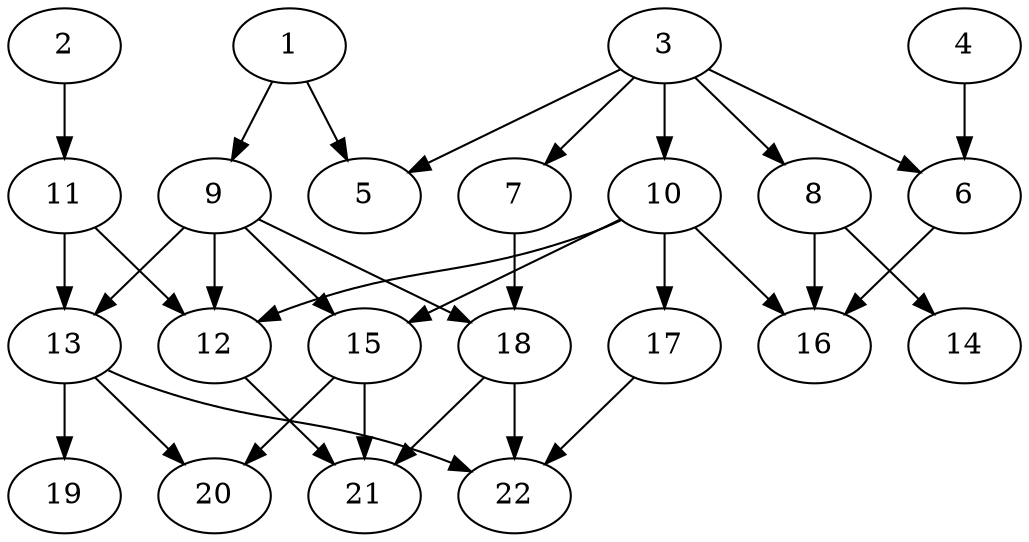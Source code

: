 // DAG (tier=2-normal, mode=data, n=22, ccr=0.421, fat=0.545, density=0.400, regular=0.475, jump=0.100, mindata=2097152, maxdata=16777216)
// DAG automatically generated by daggen at Sun Aug 24 16:33:34 2025
// /home/ermia/Project/Environments/daggen/bin/daggen --dot --ccr 0.421 --fat 0.545 --regular 0.475 --density 0.400 --jump 0.100 --mindata 2097152 --maxdata 16777216 -n 22 
digraph G {
  1 [size="77842816065227904", alpha="0.17", expect_size="38921408032613952"]
  1 -> 5 [size ="1277587355598848"]
  1 -> 9 [size ="1277587355598848"]
  2 [size="1012764327475289260032", alpha="0.19", expect_size="506382163737644630016"]
  2 -> 11 [size ="806793240379392"]
  3 [size="974227827147443011584", alpha="0.02", expect_size="487113913573721505792"]
  3 -> 5 [size ="786195114098688"]
  3 -> 6 [size ="786195114098688"]
  3 -> 7 [size ="786195114098688"]
  3 -> 8 [size ="786195114098688"]
  3 -> 10 [size ="786195114098688"]
  4 [size="834204535919551232", alpha="0.11", expect_size="417102267959775616"]
  4 -> 6 [size ="1423788235292672"]
  5 [size="251702704938642848", alpha="0.03", expect_size="125851352469321424"]
  6 [size="43443147240047116288", alpha="0.02", expect_size="21721573620023558144"]
  6 -> 16 [size ="98863847309312"]
  7 [size="146919789454791016448", alpha="0.12", expect_size="73459894727395508224"]
  7 -> 18 [size ="222746139164672"]
  8 [size="6241453217703953", alpha="0.20", expect_size="3120726608851976"]
  8 -> 14 [size ="298577033166848"]
  8 -> 16 [size ="298577033166848"]
  9 [size="7661879149253304", alpha="0.14", expect_size="3830939574626652"]
  9 -> 12 [size ="174812089548800"]
  9 -> 13 [size ="174812089548800"]
  9 -> 15 [size ="174812089548800"]
  9 -> 18 [size ="174812089548800"]
  10 [size="588196224039081728", alpha="0.15", expect_size="294098112019540864"]
  10 -> 12 [size ="219988233289728"]
  10 -> 15 [size ="219988233289728"]
  10 -> 16 [size ="219988233289728"]
  10 -> 17 [size ="219988233289728"]
  11 [size="607490168955745920", alpha="0.07", expect_size="303745084477872960"]
  11 -> 12 [size ="949313970634752"]
  11 -> 13 [size ="949313970634752"]
  12 [size="413138326581827072", alpha="0.09", expect_size="206569163290913536"]
  12 -> 21 [size ="179359981764608"]
  13 [size="1320554732550300", alpha="0.02", expect_size="660277366275150"]
  13 -> 19 [size ="45932661964800"]
  13 -> 20 [size ="45932661964800"]
  13 -> 22 [size ="45932661964800"]
  14 [size="909133180124209", alpha="0.05", expect_size="454566590062104"]
  15 [size="22713595353807412", alpha="0.14", expect_size="11356797676903706"]
  15 -> 20 [size ="566804820787200"]
  15 -> 21 [size ="566804820787200"]
  16 [size="2678373195622249398272", alpha="0.20", expect_size="1339186597811124699136"]
  17 [size="2684468089574880768", alpha="0.20", expect_size="1342234044787440384"]
  17 -> 22 [size ="1472280429330432"]
  18 [size="731226198262371319808", alpha="0.01", expect_size="365613099131185659904"]
  18 -> 21 [size ="649318558072832"]
  18 -> 22 [size ="649318558072832"]
  19 [size="1208040523245427968", alpha="0.13", expect_size="604020261622713984"]
  20 [size="599630482052408192", alpha="0.08", expect_size="299815241026204096"]
  21 [size="58562520855337560", alpha="0.16", expect_size="29281260427668780"]
  22 [size="2432713167120887709696", alpha="0.04", expect_size="1216356583560443854848"]
}